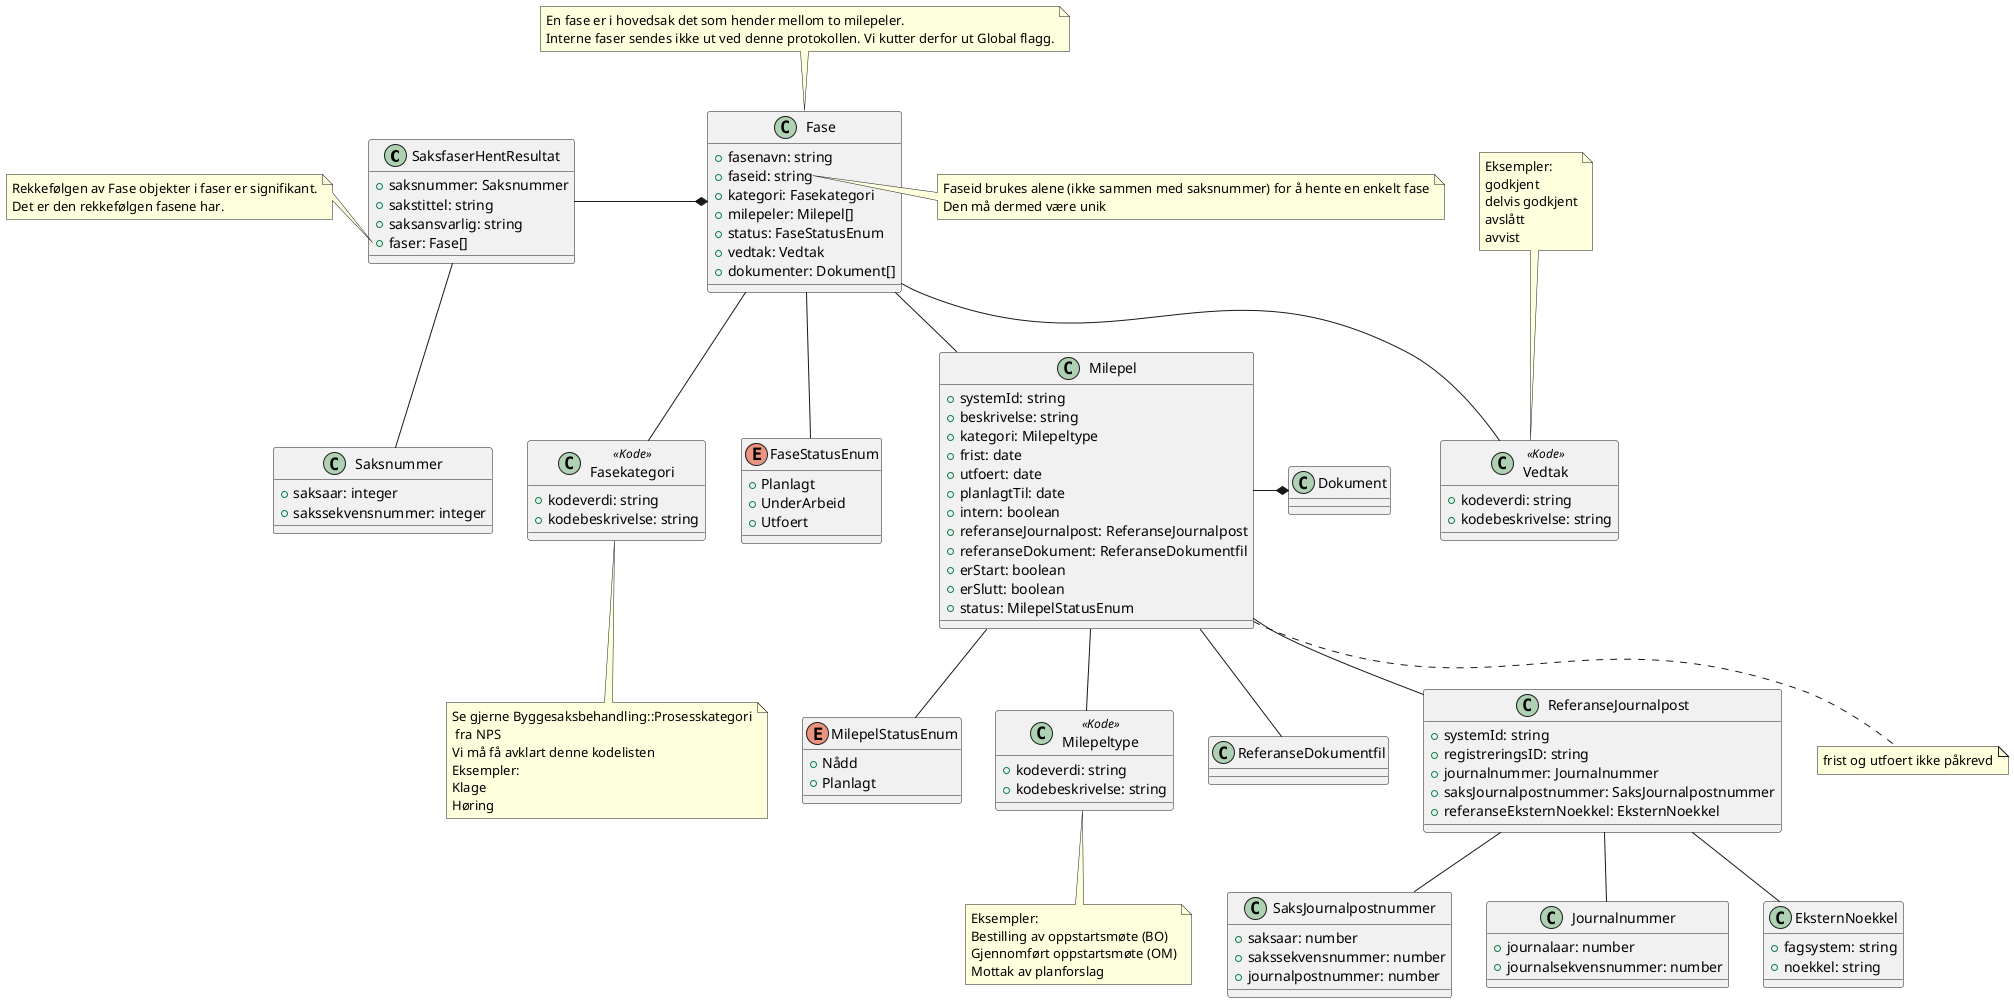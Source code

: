 @startuml
class SaksfaserHentResultat {
    +saksnummer: Saksnummer
    +sakstittel: string
    +saksansvarlig: string
    +faser: Fase[]
}

note left of SaksfaserHentResultat::faser
    Rekkefølgen av Fase objekter i faser er signifikant.
    Det er den rekkefølgen fasene har.
end note

SaksfaserHentResultat -* Fase
SaksfaserHentResultat -- Saksnummer

note top of Fase : En fase er i hovedsak det som hender mellom to milepeler.\nInterne faser sendes ikke ut ved denne protokollen. Vi kutter derfor ut Global flagg. 

class Fase {
    +fasenavn: string
    +faseid: string
    +kategori: Fasekategori
    +milepeler: Milepel[]
    +status: FaseStatusEnum
    +vedtak: Vedtak
    +dokumenter: Dokument[]
}

note right of Fase::faseid
    Faseid brukes alene (ikke sammen med saksnummer) for å hente en enkelt fase
    Den må dermed være unik 
end note

class Fasekategori <<Kode>> {
    +kodeverdi: string
    +kodebeskrivelse: string
}

note bottom of Fasekategori : Se gjerne Byggesaksbehandling::Prosesskategori\n fra NPS\nVi må få avklart denne kodelisten\nEksempler:\nKlage\nHøring 


Fase -- Fasekategori
Fase -- Vedtak

note top of Vedtak : Eksempler:\ngodkjent\ndelvis godkjent\navslått\navvist 

class Vedtak <<Kode>> {
    +kodeverdi: string
    +kodebeskrivelse: string
}

Fase -- FaseStatusEnum

enum FaseStatusEnum {
    +Planlagt
    +UnderArbeid
    +Utfoert
}

Fase -- Milepel

note bottom of Milepel: frist og utfoert ikke påkrevd

class Milepel {
    +systemId: string
    +beskrivelse: string
    +kategori: Milepeltype
    +frist: date
    +utfoert: date
    +planlagtTil: date
    +intern: boolean
    +referanseJournalpost: ReferanseJournalpost
    +referanseDokument: ReferanseDokumentfil
    +erStart: boolean
    +erSlutt: boolean
    +status: MilepelStatusEnum
}

Milepel -- MilepelStatusEnum
Milepel -- Milepeltype
Milepel -- ReferanseDokumentfil

note bottom of Milepeltype : Eksempler: \nBestilling av oppstartsmøte (BO)\nGjennomført oppstartsmøte (OM)\nMottak av planforslag
 
Milepel -- ReferanseJournalpost
 
class ReferanseJournalpost {
    +systemId: string
    +registreringsID: string
    +journalnummer: Journalnummer
    +saksJournalpostnummer: SaksJournalpostnummer
    +referanseEksternNoekkel: EksternNoekkel
}

Milepel -* Dokument
ReferanseJournalpost -- EksternNoekkel
ReferanseJournalpost -- SaksJournalpostnummer
ReferanseJournalpost -- Journalnummer

class SaksJournalpostnummer {
    +saksaar: number
    +sakssekvensnummer: number
    +journalpostnummer: number
}

class Journalnummer {
    +journalaar: number
    +journalsekvensnummer: number
}

class EksternNoekkel {
    +fagsystem: string
    +noekkel: string
}

class Milepeltype <<Kode>> {
    +kodeverdi: string
    +kodebeskrivelse: string
}

enum MilepelStatusEnum {
    +Nådd
    +Planlagt
}

class Saksnummer {
    +saksaar: integer
    +sakssekvensnummer: integer 
}

@enduml